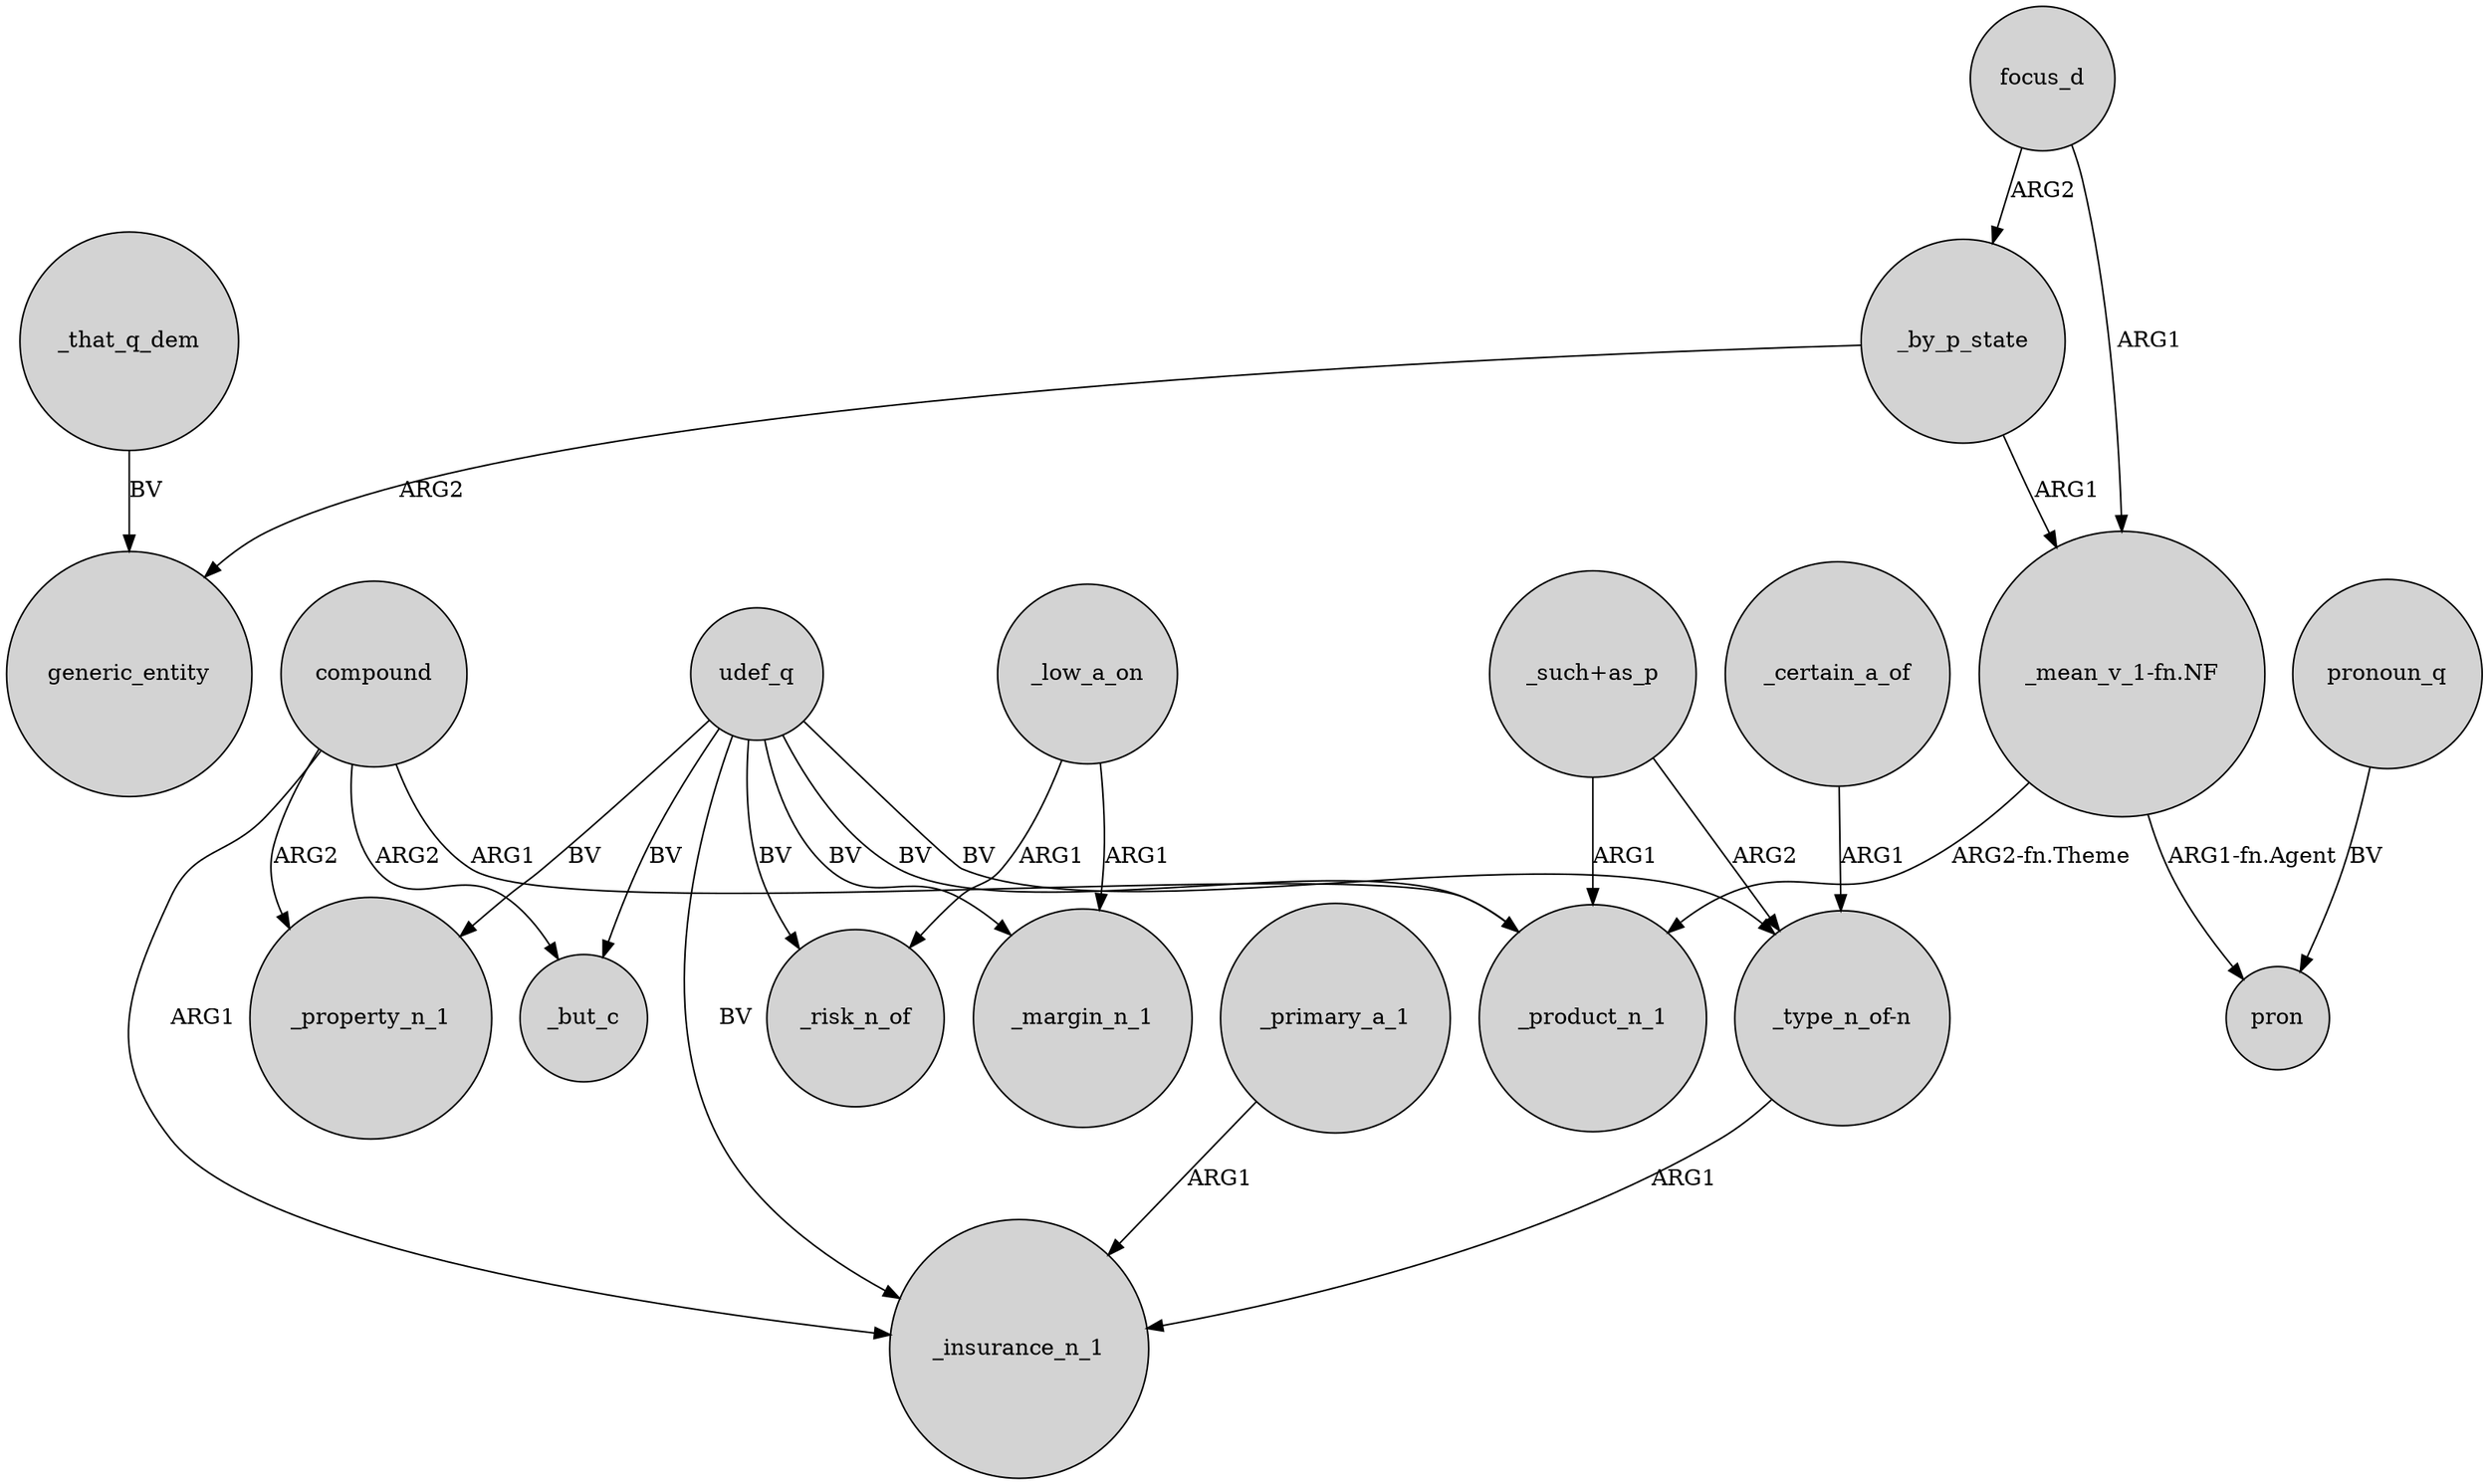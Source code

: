 digraph {
	node [shape=circle style=filled]
	focus_d -> _by_p_state [label=ARG2]
	udef_q -> _risk_n_of [label=BV]
	compound -> _insurance_n_1 [label=ARG1]
	compound -> _product_n_1 [label=ARG1]
	"_type_n_of-n" -> _insurance_n_1 [label=ARG1]
	compound -> _but_c [label=ARG2]
	udef_q -> "_type_n_of-n" [label=BV]
	_that_q_dem -> generic_entity [label=BV]
	_by_p_state -> generic_entity [label=ARG2]
	_low_a_on -> _risk_n_of [label=ARG1]
	focus_d -> "_mean_v_1-fn.NF" [label=ARG1]
	udef_q -> _insurance_n_1 [label=BV]
	udef_q -> _margin_n_1 [label=BV]
	compound -> _property_n_1 [label=ARG2]
	_certain_a_of -> "_type_n_of-n" [label=ARG1]
	pronoun_q -> pron [label=BV]
	_low_a_on -> _margin_n_1 [label=ARG1]
	"_mean_v_1-fn.NF" -> _product_n_1 [label="ARG2-fn.Theme"]
	udef_q -> _property_n_1 [label=BV]
	"_such+as_p" -> _product_n_1 [label=ARG1]
	_primary_a_1 -> _insurance_n_1 [label=ARG1]
	_by_p_state -> "_mean_v_1-fn.NF" [label=ARG1]
	udef_q -> _product_n_1 [label=BV]
	"_mean_v_1-fn.NF" -> pron [label="ARG1-fn.Agent"]
	"_such+as_p" -> "_type_n_of-n" [label=ARG2]
	udef_q -> _but_c [label=BV]
}

